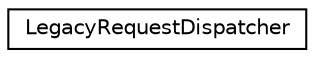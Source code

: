digraph "Graphical Class Hierarchy"
{
  edge [fontname="Helvetica",fontsize="10",labelfontname="Helvetica",labelfontsize="10"];
  node [fontname="Helvetica",fontsize="10",shape=record];
  rankdir="LR";
  Node1 [label="LegacyRequestDispatcher",height=0.2,width=0.4,color="black", fillcolor="white", style="filled",URL="$class_cake_1_1_test_suite_1_1_legacy_request_dispatcher.html"];
}
